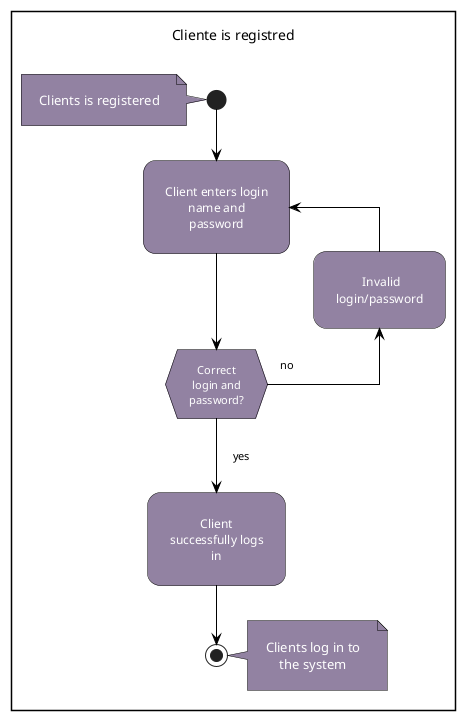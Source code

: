 @startuml Login
' Styles
skinparam Shadowing false
skinparam ArrowColor black

skinparam activity {
  BorderColor black
  BackgroundColor #9282A2
  FontColor white

  DiamondBackgroundColor #9282A2
  DiamondBorderColor black
  DiamondFontColor white
}

skinparam note {
  BorderColor black
  BackgroundColor #9282A2
  FontColor white
  TextAlignment center
}

' Styles </>

' General '
skinparam padding 12
skinparam DefaultTextAlignment center
' General </>'


rectangle "Cliente is registred"{
  start
    note left
        Clients is registered
    endnote
    
    repeat :Client enters login\nname and\npassword;
    backward: Invalid\nlogin/password;
    repeat while (Correct\nlogin and\npassword?) is (no)
      ->yes;
    :Client\nsuccessfully logs\nin;
  stop
  note right
    Clients log in to
    the system
  endnote
}

@enduml